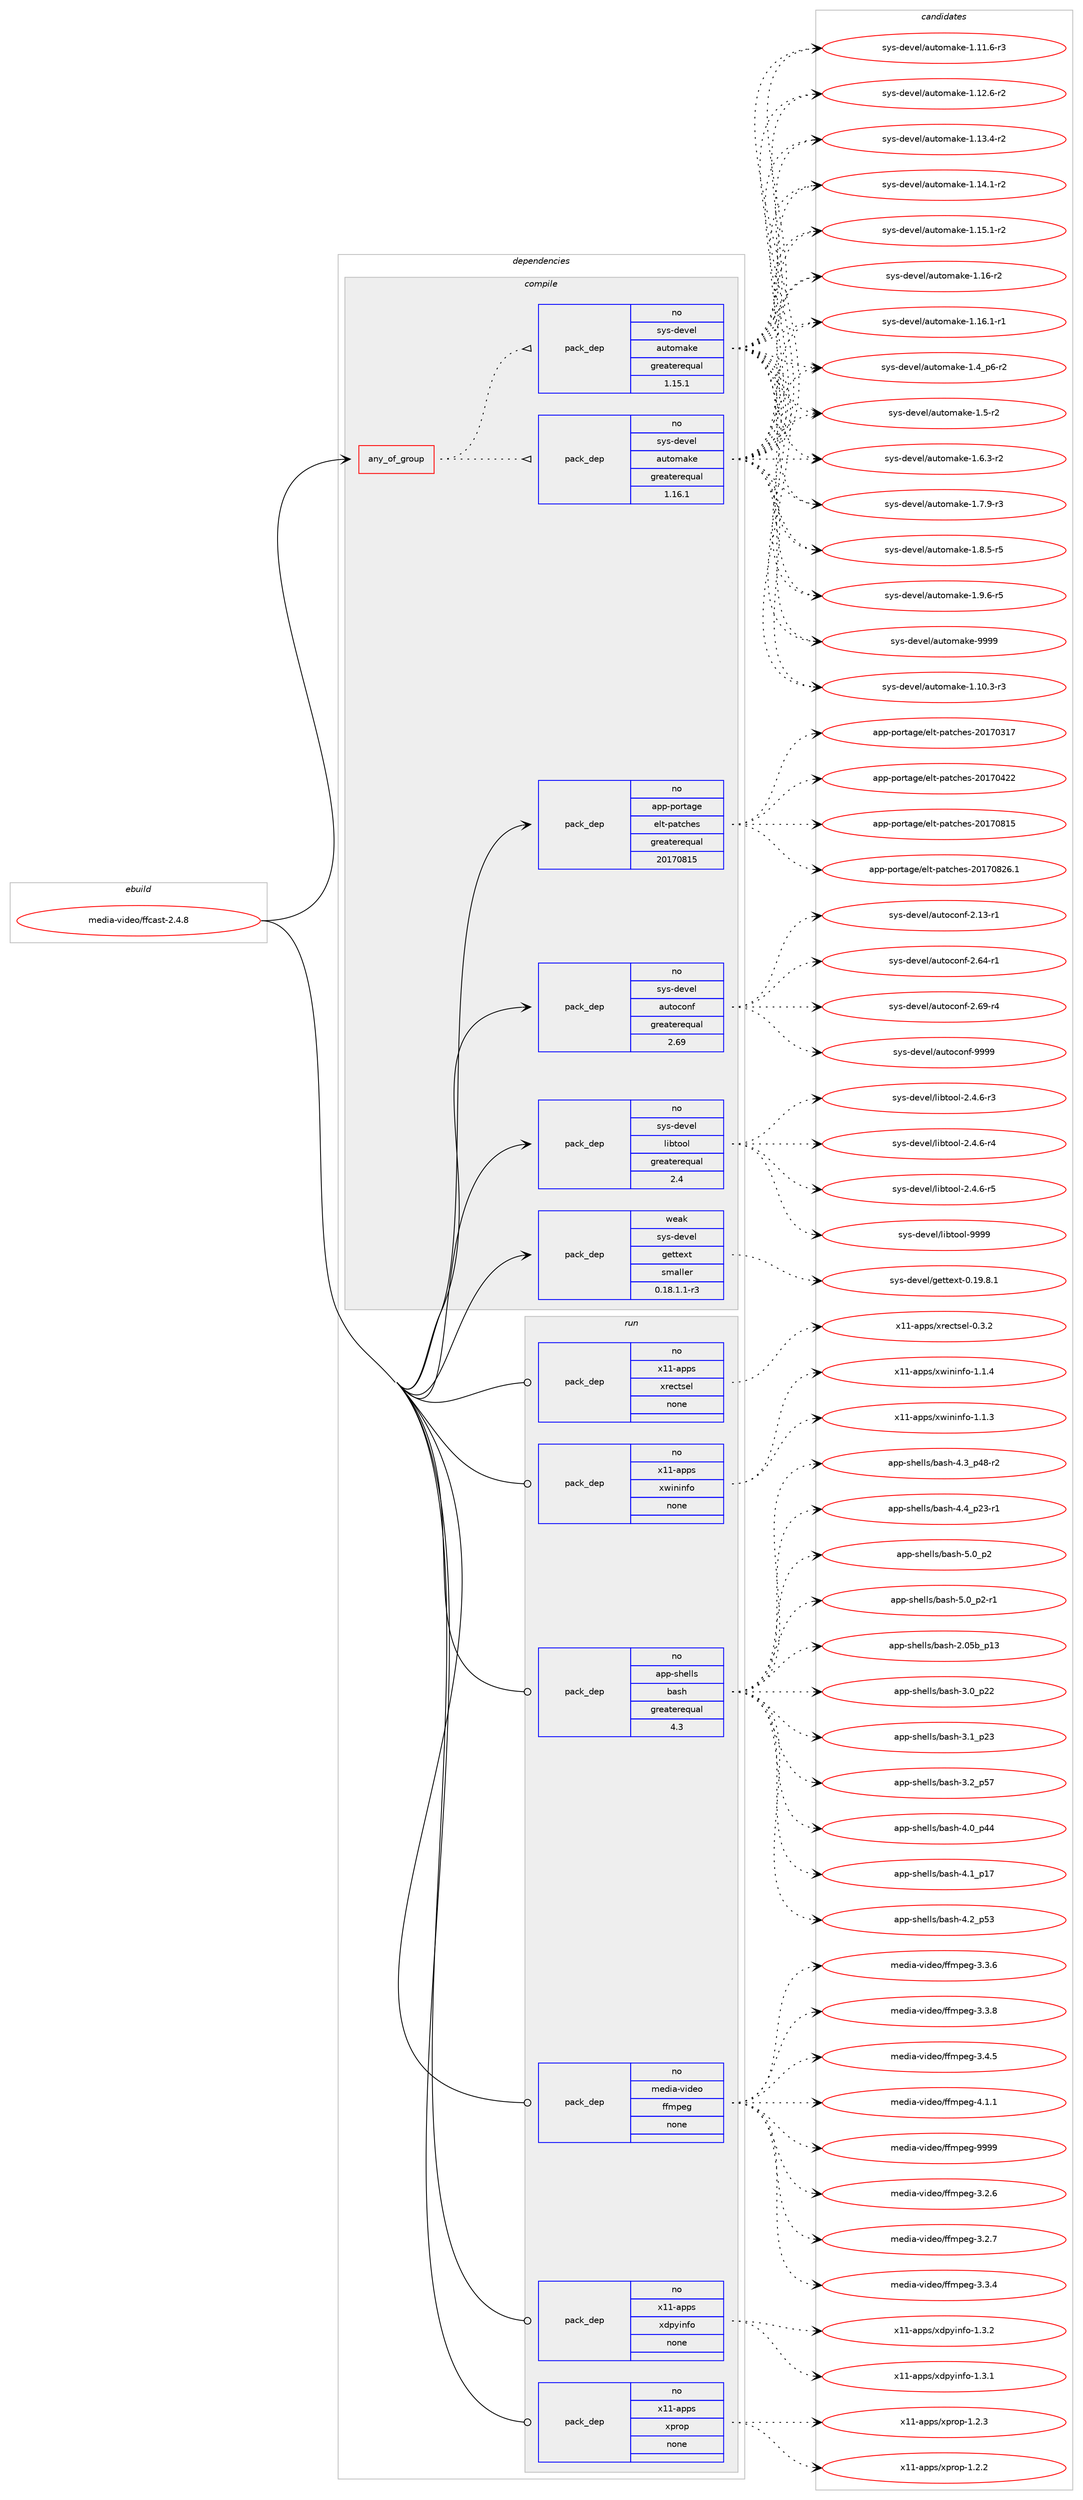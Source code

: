 digraph prolog {

# *************
# Graph options
# *************

newrank=true;
concentrate=true;
compound=true;
graph [rankdir=LR,fontname=Helvetica,fontsize=10,ranksep=1.5];#, ranksep=2.5, nodesep=0.2];
edge  [arrowhead=vee];
node  [fontname=Helvetica,fontsize=10];

# **********
# The ebuild
# **********

subgraph cluster_leftcol {
color=gray;
rank=same;
label=<<i>ebuild</i>>;
id [label="media-video/ffcast-2.4.8", color=red, width=4, href="../media-video/ffcast-2.4.8.svg"];
}

# ****************
# The dependencies
# ****************

subgraph cluster_midcol {
color=gray;
label=<<i>dependencies</i>>;
subgraph cluster_compile {
fillcolor="#eeeeee";
style=filled;
label=<<i>compile</i>>;
subgraph any25650 {
dependency1635630 [label=<<TABLE BORDER="0" CELLBORDER="1" CELLSPACING="0" CELLPADDING="4"><TR><TD CELLPADDING="10">any_of_group</TD></TR></TABLE>>, shape=none, color=red];subgraph pack1169723 {
dependency1635631 [label=<<TABLE BORDER="0" CELLBORDER="1" CELLSPACING="0" CELLPADDING="4" WIDTH="220"><TR><TD ROWSPAN="6" CELLPADDING="30">pack_dep</TD></TR><TR><TD WIDTH="110">no</TD></TR><TR><TD>sys-devel</TD></TR><TR><TD>automake</TD></TR><TR><TD>greaterequal</TD></TR><TR><TD>1.16.1</TD></TR></TABLE>>, shape=none, color=blue];
}
dependency1635630:e -> dependency1635631:w [weight=20,style="dotted",arrowhead="oinv"];
subgraph pack1169724 {
dependency1635632 [label=<<TABLE BORDER="0" CELLBORDER="1" CELLSPACING="0" CELLPADDING="4" WIDTH="220"><TR><TD ROWSPAN="6" CELLPADDING="30">pack_dep</TD></TR><TR><TD WIDTH="110">no</TD></TR><TR><TD>sys-devel</TD></TR><TR><TD>automake</TD></TR><TR><TD>greaterequal</TD></TR><TR><TD>1.15.1</TD></TR></TABLE>>, shape=none, color=blue];
}
dependency1635630:e -> dependency1635632:w [weight=20,style="dotted",arrowhead="oinv"];
}
id:e -> dependency1635630:w [weight=20,style="solid",arrowhead="vee"];
subgraph pack1169725 {
dependency1635633 [label=<<TABLE BORDER="0" CELLBORDER="1" CELLSPACING="0" CELLPADDING="4" WIDTH="220"><TR><TD ROWSPAN="6" CELLPADDING="30">pack_dep</TD></TR><TR><TD WIDTH="110">no</TD></TR><TR><TD>app-portage</TD></TR><TR><TD>elt-patches</TD></TR><TR><TD>greaterequal</TD></TR><TR><TD>20170815</TD></TR></TABLE>>, shape=none, color=blue];
}
id:e -> dependency1635633:w [weight=20,style="solid",arrowhead="vee"];
subgraph pack1169726 {
dependency1635634 [label=<<TABLE BORDER="0" CELLBORDER="1" CELLSPACING="0" CELLPADDING="4" WIDTH="220"><TR><TD ROWSPAN="6" CELLPADDING="30">pack_dep</TD></TR><TR><TD WIDTH="110">no</TD></TR><TR><TD>sys-devel</TD></TR><TR><TD>autoconf</TD></TR><TR><TD>greaterequal</TD></TR><TR><TD>2.69</TD></TR></TABLE>>, shape=none, color=blue];
}
id:e -> dependency1635634:w [weight=20,style="solid",arrowhead="vee"];
subgraph pack1169727 {
dependency1635635 [label=<<TABLE BORDER="0" CELLBORDER="1" CELLSPACING="0" CELLPADDING="4" WIDTH="220"><TR><TD ROWSPAN="6" CELLPADDING="30">pack_dep</TD></TR><TR><TD WIDTH="110">no</TD></TR><TR><TD>sys-devel</TD></TR><TR><TD>libtool</TD></TR><TR><TD>greaterequal</TD></TR><TR><TD>2.4</TD></TR></TABLE>>, shape=none, color=blue];
}
id:e -> dependency1635635:w [weight=20,style="solid",arrowhead="vee"];
subgraph pack1169728 {
dependency1635636 [label=<<TABLE BORDER="0" CELLBORDER="1" CELLSPACING="0" CELLPADDING="4" WIDTH="220"><TR><TD ROWSPAN="6" CELLPADDING="30">pack_dep</TD></TR><TR><TD WIDTH="110">weak</TD></TR><TR><TD>sys-devel</TD></TR><TR><TD>gettext</TD></TR><TR><TD>smaller</TD></TR><TR><TD>0.18.1.1-r3</TD></TR></TABLE>>, shape=none, color=blue];
}
id:e -> dependency1635636:w [weight=20,style="solid",arrowhead="vee"];
}
subgraph cluster_compileandrun {
fillcolor="#eeeeee";
style=filled;
label=<<i>compile and run</i>>;
}
subgraph cluster_run {
fillcolor="#eeeeee";
style=filled;
label=<<i>run</i>>;
subgraph pack1169729 {
dependency1635637 [label=<<TABLE BORDER="0" CELLBORDER="1" CELLSPACING="0" CELLPADDING="4" WIDTH="220"><TR><TD ROWSPAN="6" CELLPADDING="30">pack_dep</TD></TR><TR><TD WIDTH="110">no</TD></TR><TR><TD>app-shells</TD></TR><TR><TD>bash</TD></TR><TR><TD>greaterequal</TD></TR><TR><TD>4.3</TD></TR></TABLE>>, shape=none, color=blue];
}
id:e -> dependency1635637:w [weight=20,style="solid",arrowhead="odot"];
subgraph pack1169730 {
dependency1635638 [label=<<TABLE BORDER="0" CELLBORDER="1" CELLSPACING="0" CELLPADDING="4" WIDTH="220"><TR><TD ROWSPAN="6" CELLPADDING="30">pack_dep</TD></TR><TR><TD WIDTH="110">no</TD></TR><TR><TD>media-video</TD></TR><TR><TD>ffmpeg</TD></TR><TR><TD>none</TD></TR><TR><TD></TD></TR></TABLE>>, shape=none, color=blue];
}
id:e -> dependency1635638:w [weight=20,style="solid",arrowhead="odot"];
subgraph pack1169731 {
dependency1635639 [label=<<TABLE BORDER="0" CELLBORDER="1" CELLSPACING="0" CELLPADDING="4" WIDTH="220"><TR><TD ROWSPAN="6" CELLPADDING="30">pack_dep</TD></TR><TR><TD WIDTH="110">no</TD></TR><TR><TD>x11-apps</TD></TR><TR><TD>xdpyinfo</TD></TR><TR><TD>none</TD></TR><TR><TD></TD></TR></TABLE>>, shape=none, color=blue];
}
id:e -> dependency1635639:w [weight=20,style="solid",arrowhead="odot"];
subgraph pack1169732 {
dependency1635640 [label=<<TABLE BORDER="0" CELLBORDER="1" CELLSPACING="0" CELLPADDING="4" WIDTH="220"><TR><TD ROWSPAN="6" CELLPADDING="30">pack_dep</TD></TR><TR><TD WIDTH="110">no</TD></TR><TR><TD>x11-apps</TD></TR><TR><TD>xprop</TD></TR><TR><TD>none</TD></TR><TR><TD></TD></TR></TABLE>>, shape=none, color=blue];
}
id:e -> dependency1635640:w [weight=20,style="solid",arrowhead="odot"];
subgraph pack1169733 {
dependency1635641 [label=<<TABLE BORDER="0" CELLBORDER="1" CELLSPACING="0" CELLPADDING="4" WIDTH="220"><TR><TD ROWSPAN="6" CELLPADDING="30">pack_dep</TD></TR><TR><TD WIDTH="110">no</TD></TR><TR><TD>x11-apps</TD></TR><TR><TD>xrectsel</TD></TR><TR><TD>none</TD></TR><TR><TD></TD></TR></TABLE>>, shape=none, color=blue];
}
id:e -> dependency1635641:w [weight=20,style="solid",arrowhead="odot"];
subgraph pack1169734 {
dependency1635642 [label=<<TABLE BORDER="0" CELLBORDER="1" CELLSPACING="0" CELLPADDING="4" WIDTH="220"><TR><TD ROWSPAN="6" CELLPADDING="30">pack_dep</TD></TR><TR><TD WIDTH="110">no</TD></TR><TR><TD>x11-apps</TD></TR><TR><TD>xwininfo</TD></TR><TR><TD>none</TD></TR><TR><TD></TD></TR></TABLE>>, shape=none, color=blue];
}
id:e -> dependency1635642:w [weight=20,style="solid",arrowhead="odot"];
}
}

# **************
# The candidates
# **************

subgraph cluster_choices {
rank=same;
color=gray;
label=<<i>candidates</i>>;

subgraph choice1169723 {
color=black;
nodesep=1;
choice11512111545100101118101108479711711611110997107101454946494846514511451 [label="sys-devel/automake-1.10.3-r3", color=red, width=4,href="../sys-devel/automake-1.10.3-r3.svg"];
choice11512111545100101118101108479711711611110997107101454946494946544511451 [label="sys-devel/automake-1.11.6-r3", color=red, width=4,href="../sys-devel/automake-1.11.6-r3.svg"];
choice11512111545100101118101108479711711611110997107101454946495046544511450 [label="sys-devel/automake-1.12.6-r2", color=red, width=4,href="../sys-devel/automake-1.12.6-r2.svg"];
choice11512111545100101118101108479711711611110997107101454946495146524511450 [label="sys-devel/automake-1.13.4-r2", color=red, width=4,href="../sys-devel/automake-1.13.4-r2.svg"];
choice11512111545100101118101108479711711611110997107101454946495246494511450 [label="sys-devel/automake-1.14.1-r2", color=red, width=4,href="../sys-devel/automake-1.14.1-r2.svg"];
choice11512111545100101118101108479711711611110997107101454946495346494511450 [label="sys-devel/automake-1.15.1-r2", color=red, width=4,href="../sys-devel/automake-1.15.1-r2.svg"];
choice1151211154510010111810110847971171161111099710710145494649544511450 [label="sys-devel/automake-1.16-r2", color=red, width=4,href="../sys-devel/automake-1.16-r2.svg"];
choice11512111545100101118101108479711711611110997107101454946495446494511449 [label="sys-devel/automake-1.16.1-r1", color=red, width=4,href="../sys-devel/automake-1.16.1-r1.svg"];
choice115121115451001011181011084797117116111109971071014549465295112544511450 [label="sys-devel/automake-1.4_p6-r2", color=red, width=4,href="../sys-devel/automake-1.4_p6-r2.svg"];
choice11512111545100101118101108479711711611110997107101454946534511450 [label="sys-devel/automake-1.5-r2", color=red, width=4,href="../sys-devel/automake-1.5-r2.svg"];
choice115121115451001011181011084797117116111109971071014549465446514511450 [label="sys-devel/automake-1.6.3-r2", color=red, width=4,href="../sys-devel/automake-1.6.3-r2.svg"];
choice115121115451001011181011084797117116111109971071014549465546574511451 [label="sys-devel/automake-1.7.9-r3", color=red, width=4,href="../sys-devel/automake-1.7.9-r3.svg"];
choice115121115451001011181011084797117116111109971071014549465646534511453 [label="sys-devel/automake-1.8.5-r5", color=red, width=4,href="../sys-devel/automake-1.8.5-r5.svg"];
choice115121115451001011181011084797117116111109971071014549465746544511453 [label="sys-devel/automake-1.9.6-r5", color=red, width=4,href="../sys-devel/automake-1.9.6-r5.svg"];
choice115121115451001011181011084797117116111109971071014557575757 [label="sys-devel/automake-9999", color=red, width=4,href="../sys-devel/automake-9999.svg"];
dependency1635631:e -> choice11512111545100101118101108479711711611110997107101454946494846514511451:w [style=dotted,weight="100"];
dependency1635631:e -> choice11512111545100101118101108479711711611110997107101454946494946544511451:w [style=dotted,weight="100"];
dependency1635631:e -> choice11512111545100101118101108479711711611110997107101454946495046544511450:w [style=dotted,weight="100"];
dependency1635631:e -> choice11512111545100101118101108479711711611110997107101454946495146524511450:w [style=dotted,weight="100"];
dependency1635631:e -> choice11512111545100101118101108479711711611110997107101454946495246494511450:w [style=dotted,weight="100"];
dependency1635631:e -> choice11512111545100101118101108479711711611110997107101454946495346494511450:w [style=dotted,weight="100"];
dependency1635631:e -> choice1151211154510010111810110847971171161111099710710145494649544511450:w [style=dotted,weight="100"];
dependency1635631:e -> choice11512111545100101118101108479711711611110997107101454946495446494511449:w [style=dotted,weight="100"];
dependency1635631:e -> choice115121115451001011181011084797117116111109971071014549465295112544511450:w [style=dotted,weight="100"];
dependency1635631:e -> choice11512111545100101118101108479711711611110997107101454946534511450:w [style=dotted,weight="100"];
dependency1635631:e -> choice115121115451001011181011084797117116111109971071014549465446514511450:w [style=dotted,weight="100"];
dependency1635631:e -> choice115121115451001011181011084797117116111109971071014549465546574511451:w [style=dotted,weight="100"];
dependency1635631:e -> choice115121115451001011181011084797117116111109971071014549465646534511453:w [style=dotted,weight="100"];
dependency1635631:e -> choice115121115451001011181011084797117116111109971071014549465746544511453:w [style=dotted,weight="100"];
dependency1635631:e -> choice115121115451001011181011084797117116111109971071014557575757:w [style=dotted,weight="100"];
}
subgraph choice1169724 {
color=black;
nodesep=1;
choice11512111545100101118101108479711711611110997107101454946494846514511451 [label="sys-devel/automake-1.10.3-r3", color=red, width=4,href="../sys-devel/automake-1.10.3-r3.svg"];
choice11512111545100101118101108479711711611110997107101454946494946544511451 [label="sys-devel/automake-1.11.6-r3", color=red, width=4,href="../sys-devel/automake-1.11.6-r3.svg"];
choice11512111545100101118101108479711711611110997107101454946495046544511450 [label="sys-devel/automake-1.12.6-r2", color=red, width=4,href="../sys-devel/automake-1.12.6-r2.svg"];
choice11512111545100101118101108479711711611110997107101454946495146524511450 [label="sys-devel/automake-1.13.4-r2", color=red, width=4,href="../sys-devel/automake-1.13.4-r2.svg"];
choice11512111545100101118101108479711711611110997107101454946495246494511450 [label="sys-devel/automake-1.14.1-r2", color=red, width=4,href="../sys-devel/automake-1.14.1-r2.svg"];
choice11512111545100101118101108479711711611110997107101454946495346494511450 [label="sys-devel/automake-1.15.1-r2", color=red, width=4,href="../sys-devel/automake-1.15.1-r2.svg"];
choice1151211154510010111810110847971171161111099710710145494649544511450 [label="sys-devel/automake-1.16-r2", color=red, width=4,href="../sys-devel/automake-1.16-r2.svg"];
choice11512111545100101118101108479711711611110997107101454946495446494511449 [label="sys-devel/automake-1.16.1-r1", color=red, width=4,href="../sys-devel/automake-1.16.1-r1.svg"];
choice115121115451001011181011084797117116111109971071014549465295112544511450 [label="sys-devel/automake-1.4_p6-r2", color=red, width=4,href="../sys-devel/automake-1.4_p6-r2.svg"];
choice11512111545100101118101108479711711611110997107101454946534511450 [label="sys-devel/automake-1.5-r2", color=red, width=4,href="../sys-devel/automake-1.5-r2.svg"];
choice115121115451001011181011084797117116111109971071014549465446514511450 [label="sys-devel/automake-1.6.3-r2", color=red, width=4,href="../sys-devel/automake-1.6.3-r2.svg"];
choice115121115451001011181011084797117116111109971071014549465546574511451 [label="sys-devel/automake-1.7.9-r3", color=red, width=4,href="../sys-devel/automake-1.7.9-r3.svg"];
choice115121115451001011181011084797117116111109971071014549465646534511453 [label="sys-devel/automake-1.8.5-r5", color=red, width=4,href="../sys-devel/automake-1.8.5-r5.svg"];
choice115121115451001011181011084797117116111109971071014549465746544511453 [label="sys-devel/automake-1.9.6-r5", color=red, width=4,href="../sys-devel/automake-1.9.6-r5.svg"];
choice115121115451001011181011084797117116111109971071014557575757 [label="sys-devel/automake-9999", color=red, width=4,href="../sys-devel/automake-9999.svg"];
dependency1635632:e -> choice11512111545100101118101108479711711611110997107101454946494846514511451:w [style=dotted,weight="100"];
dependency1635632:e -> choice11512111545100101118101108479711711611110997107101454946494946544511451:w [style=dotted,weight="100"];
dependency1635632:e -> choice11512111545100101118101108479711711611110997107101454946495046544511450:w [style=dotted,weight="100"];
dependency1635632:e -> choice11512111545100101118101108479711711611110997107101454946495146524511450:w [style=dotted,weight="100"];
dependency1635632:e -> choice11512111545100101118101108479711711611110997107101454946495246494511450:w [style=dotted,weight="100"];
dependency1635632:e -> choice11512111545100101118101108479711711611110997107101454946495346494511450:w [style=dotted,weight="100"];
dependency1635632:e -> choice1151211154510010111810110847971171161111099710710145494649544511450:w [style=dotted,weight="100"];
dependency1635632:e -> choice11512111545100101118101108479711711611110997107101454946495446494511449:w [style=dotted,weight="100"];
dependency1635632:e -> choice115121115451001011181011084797117116111109971071014549465295112544511450:w [style=dotted,weight="100"];
dependency1635632:e -> choice11512111545100101118101108479711711611110997107101454946534511450:w [style=dotted,weight="100"];
dependency1635632:e -> choice115121115451001011181011084797117116111109971071014549465446514511450:w [style=dotted,weight="100"];
dependency1635632:e -> choice115121115451001011181011084797117116111109971071014549465546574511451:w [style=dotted,weight="100"];
dependency1635632:e -> choice115121115451001011181011084797117116111109971071014549465646534511453:w [style=dotted,weight="100"];
dependency1635632:e -> choice115121115451001011181011084797117116111109971071014549465746544511453:w [style=dotted,weight="100"];
dependency1635632:e -> choice115121115451001011181011084797117116111109971071014557575757:w [style=dotted,weight="100"];
}
subgraph choice1169725 {
color=black;
nodesep=1;
choice97112112451121111141169710310147101108116451129711699104101115455048495548514955 [label="app-portage/elt-patches-20170317", color=red, width=4,href="../app-portage/elt-patches-20170317.svg"];
choice97112112451121111141169710310147101108116451129711699104101115455048495548525050 [label="app-portage/elt-patches-20170422", color=red, width=4,href="../app-portage/elt-patches-20170422.svg"];
choice97112112451121111141169710310147101108116451129711699104101115455048495548564953 [label="app-portage/elt-patches-20170815", color=red, width=4,href="../app-portage/elt-patches-20170815.svg"];
choice971121124511211111411697103101471011081164511297116991041011154550484955485650544649 [label="app-portage/elt-patches-20170826.1", color=red, width=4,href="../app-portage/elt-patches-20170826.1.svg"];
dependency1635633:e -> choice97112112451121111141169710310147101108116451129711699104101115455048495548514955:w [style=dotted,weight="100"];
dependency1635633:e -> choice97112112451121111141169710310147101108116451129711699104101115455048495548525050:w [style=dotted,weight="100"];
dependency1635633:e -> choice97112112451121111141169710310147101108116451129711699104101115455048495548564953:w [style=dotted,weight="100"];
dependency1635633:e -> choice971121124511211111411697103101471011081164511297116991041011154550484955485650544649:w [style=dotted,weight="100"];
}
subgraph choice1169726 {
color=black;
nodesep=1;
choice1151211154510010111810110847971171161119911111010245504649514511449 [label="sys-devel/autoconf-2.13-r1", color=red, width=4,href="../sys-devel/autoconf-2.13-r1.svg"];
choice1151211154510010111810110847971171161119911111010245504654524511449 [label="sys-devel/autoconf-2.64-r1", color=red, width=4,href="../sys-devel/autoconf-2.64-r1.svg"];
choice1151211154510010111810110847971171161119911111010245504654574511452 [label="sys-devel/autoconf-2.69-r4", color=red, width=4,href="../sys-devel/autoconf-2.69-r4.svg"];
choice115121115451001011181011084797117116111991111101024557575757 [label="sys-devel/autoconf-9999", color=red, width=4,href="../sys-devel/autoconf-9999.svg"];
dependency1635634:e -> choice1151211154510010111810110847971171161119911111010245504649514511449:w [style=dotted,weight="100"];
dependency1635634:e -> choice1151211154510010111810110847971171161119911111010245504654524511449:w [style=dotted,weight="100"];
dependency1635634:e -> choice1151211154510010111810110847971171161119911111010245504654574511452:w [style=dotted,weight="100"];
dependency1635634:e -> choice115121115451001011181011084797117116111991111101024557575757:w [style=dotted,weight="100"];
}
subgraph choice1169727 {
color=black;
nodesep=1;
choice1151211154510010111810110847108105981161111111084550465246544511451 [label="sys-devel/libtool-2.4.6-r3", color=red, width=4,href="../sys-devel/libtool-2.4.6-r3.svg"];
choice1151211154510010111810110847108105981161111111084550465246544511452 [label="sys-devel/libtool-2.4.6-r4", color=red, width=4,href="../sys-devel/libtool-2.4.6-r4.svg"];
choice1151211154510010111810110847108105981161111111084550465246544511453 [label="sys-devel/libtool-2.4.6-r5", color=red, width=4,href="../sys-devel/libtool-2.4.6-r5.svg"];
choice1151211154510010111810110847108105981161111111084557575757 [label="sys-devel/libtool-9999", color=red, width=4,href="../sys-devel/libtool-9999.svg"];
dependency1635635:e -> choice1151211154510010111810110847108105981161111111084550465246544511451:w [style=dotted,weight="100"];
dependency1635635:e -> choice1151211154510010111810110847108105981161111111084550465246544511452:w [style=dotted,weight="100"];
dependency1635635:e -> choice1151211154510010111810110847108105981161111111084550465246544511453:w [style=dotted,weight="100"];
dependency1635635:e -> choice1151211154510010111810110847108105981161111111084557575757:w [style=dotted,weight="100"];
}
subgraph choice1169728 {
color=black;
nodesep=1;
choice1151211154510010111810110847103101116116101120116454846495746564649 [label="sys-devel/gettext-0.19.8.1", color=red, width=4,href="../sys-devel/gettext-0.19.8.1.svg"];
dependency1635636:e -> choice1151211154510010111810110847103101116116101120116454846495746564649:w [style=dotted,weight="100"];
}
subgraph choice1169729 {
color=black;
nodesep=1;
choice9711211245115104101108108115479897115104455046485398951124951 [label="app-shells/bash-2.05b_p13", color=red, width=4,href="../app-shells/bash-2.05b_p13.svg"];
choice971121124511510410110810811547989711510445514648951125050 [label="app-shells/bash-3.0_p22", color=red, width=4,href="../app-shells/bash-3.0_p22.svg"];
choice971121124511510410110810811547989711510445514649951125051 [label="app-shells/bash-3.1_p23", color=red, width=4,href="../app-shells/bash-3.1_p23.svg"];
choice971121124511510410110810811547989711510445514650951125355 [label="app-shells/bash-3.2_p57", color=red, width=4,href="../app-shells/bash-3.2_p57.svg"];
choice971121124511510410110810811547989711510445524648951125252 [label="app-shells/bash-4.0_p44", color=red, width=4,href="../app-shells/bash-4.0_p44.svg"];
choice971121124511510410110810811547989711510445524649951124955 [label="app-shells/bash-4.1_p17", color=red, width=4,href="../app-shells/bash-4.1_p17.svg"];
choice971121124511510410110810811547989711510445524650951125351 [label="app-shells/bash-4.2_p53", color=red, width=4,href="../app-shells/bash-4.2_p53.svg"];
choice9711211245115104101108108115479897115104455246519511252564511450 [label="app-shells/bash-4.3_p48-r2", color=red, width=4,href="../app-shells/bash-4.3_p48-r2.svg"];
choice9711211245115104101108108115479897115104455246529511250514511449 [label="app-shells/bash-4.4_p23-r1", color=red, width=4,href="../app-shells/bash-4.4_p23-r1.svg"];
choice9711211245115104101108108115479897115104455346489511250 [label="app-shells/bash-5.0_p2", color=red, width=4,href="../app-shells/bash-5.0_p2.svg"];
choice97112112451151041011081081154798971151044553464895112504511449 [label="app-shells/bash-5.0_p2-r1", color=red, width=4,href="../app-shells/bash-5.0_p2-r1.svg"];
dependency1635637:e -> choice9711211245115104101108108115479897115104455046485398951124951:w [style=dotted,weight="100"];
dependency1635637:e -> choice971121124511510410110810811547989711510445514648951125050:w [style=dotted,weight="100"];
dependency1635637:e -> choice971121124511510410110810811547989711510445514649951125051:w [style=dotted,weight="100"];
dependency1635637:e -> choice971121124511510410110810811547989711510445514650951125355:w [style=dotted,weight="100"];
dependency1635637:e -> choice971121124511510410110810811547989711510445524648951125252:w [style=dotted,weight="100"];
dependency1635637:e -> choice971121124511510410110810811547989711510445524649951124955:w [style=dotted,weight="100"];
dependency1635637:e -> choice971121124511510410110810811547989711510445524650951125351:w [style=dotted,weight="100"];
dependency1635637:e -> choice9711211245115104101108108115479897115104455246519511252564511450:w [style=dotted,weight="100"];
dependency1635637:e -> choice9711211245115104101108108115479897115104455246529511250514511449:w [style=dotted,weight="100"];
dependency1635637:e -> choice9711211245115104101108108115479897115104455346489511250:w [style=dotted,weight="100"];
dependency1635637:e -> choice97112112451151041011081081154798971151044553464895112504511449:w [style=dotted,weight="100"];
}
subgraph choice1169730 {
color=black;
nodesep=1;
choice109101100105974511810510010111147102102109112101103455146504654 [label="media-video/ffmpeg-3.2.6", color=red, width=4,href="../media-video/ffmpeg-3.2.6.svg"];
choice109101100105974511810510010111147102102109112101103455146504655 [label="media-video/ffmpeg-3.2.7", color=red, width=4,href="../media-video/ffmpeg-3.2.7.svg"];
choice109101100105974511810510010111147102102109112101103455146514652 [label="media-video/ffmpeg-3.3.4", color=red, width=4,href="../media-video/ffmpeg-3.3.4.svg"];
choice109101100105974511810510010111147102102109112101103455146514654 [label="media-video/ffmpeg-3.3.6", color=red, width=4,href="../media-video/ffmpeg-3.3.6.svg"];
choice109101100105974511810510010111147102102109112101103455146514656 [label="media-video/ffmpeg-3.3.8", color=red, width=4,href="../media-video/ffmpeg-3.3.8.svg"];
choice109101100105974511810510010111147102102109112101103455146524653 [label="media-video/ffmpeg-3.4.5", color=red, width=4,href="../media-video/ffmpeg-3.4.5.svg"];
choice109101100105974511810510010111147102102109112101103455246494649 [label="media-video/ffmpeg-4.1.1", color=red, width=4,href="../media-video/ffmpeg-4.1.1.svg"];
choice1091011001059745118105100101111471021021091121011034557575757 [label="media-video/ffmpeg-9999", color=red, width=4,href="../media-video/ffmpeg-9999.svg"];
dependency1635638:e -> choice109101100105974511810510010111147102102109112101103455146504654:w [style=dotted,weight="100"];
dependency1635638:e -> choice109101100105974511810510010111147102102109112101103455146504655:w [style=dotted,weight="100"];
dependency1635638:e -> choice109101100105974511810510010111147102102109112101103455146514652:w [style=dotted,weight="100"];
dependency1635638:e -> choice109101100105974511810510010111147102102109112101103455146514654:w [style=dotted,weight="100"];
dependency1635638:e -> choice109101100105974511810510010111147102102109112101103455146514656:w [style=dotted,weight="100"];
dependency1635638:e -> choice109101100105974511810510010111147102102109112101103455146524653:w [style=dotted,weight="100"];
dependency1635638:e -> choice109101100105974511810510010111147102102109112101103455246494649:w [style=dotted,weight="100"];
dependency1635638:e -> choice1091011001059745118105100101111471021021091121011034557575757:w [style=dotted,weight="100"];
}
subgraph choice1169731 {
color=black;
nodesep=1;
choice1204949459711211211547120100112121105110102111454946514649 [label="x11-apps/xdpyinfo-1.3.1", color=red, width=4,href="../x11-apps/xdpyinfo-1.3.1.svg"];
choice1204949459711211211547120100112121105110102111454946514650 [label="x11-apps/xdpyinfo-1.3.2", color=red, width=4,href="../x11-apps/xdpyinfo-1.3.2.svg"];
dependency1635639:e -> choice1204949459711211211547120100112121105110102111454946514649:w [style=dotted,weight="100"];
dependency1635639:e -> choice1204949459711211211547120100112121105110102111454946514650:w [style=dotted,weight="100"];
}
subgraph choice1169732 {
color=black;
nodesep=1;
choice1204949459711211211547120112114111112454946504650 [label="x11-apps/xprop-1.2.2", color=red, width=4,href="../x11-apps/xprop-1.2.2.svg"];
choice1204949459711211211547120112114111112454946504651 [label="x11-apps/xprop-1.2.3", color=red, width=4,href="../x11-apps/xprop-1.2.3.svg"];
dependency1635640:e -> choice1204949459711211211547120112114111112454946504650:w [style=dotted,weight="100"];
dependency1635640:e -> choice1204949459711211211547120112114111112454946504651:w [style=dotted,weight="100"];
}
subgraph choice1169733 {
color=black;
nodesep=1;
choice120494945971121121154712011410199116115101108454846514650 [label="x11-apps/xrectsel-0.3.2", color=red, width=4,href="../x11-apps/xrectsel-0.3.2.svg"];
dependency1635641:e -> choice120494945971121121154712011410199116115101108454846514650:w [style=dotted,weight="100"];
}
subgraph choice1169734 {
color=black;
nodesep=1;
choice1204949459711211211547120119105110105110102111454946494651 [label="x11-apps/xwininfo-1.1.3", color=red, width=4,href="../x11-apps/xwininfo-1.1.3.svg"];
choice1204949459711211211547120119105110105110102111454946494652 [label="x11-apps/xwininfo-1.1.4", color=red, width=4,href="../x11-apps/xwininfo-1.1.4.svg"];
dependency1635642:e -> choice1204949459711211211547120119105110105110102111454946494651:w [style=dotted,weight="100"];
dependency1635642:e -> choice1204949459711211211547120119105110105110102111454946494652:w [style=dotted,weight="100"];
}
}

}
